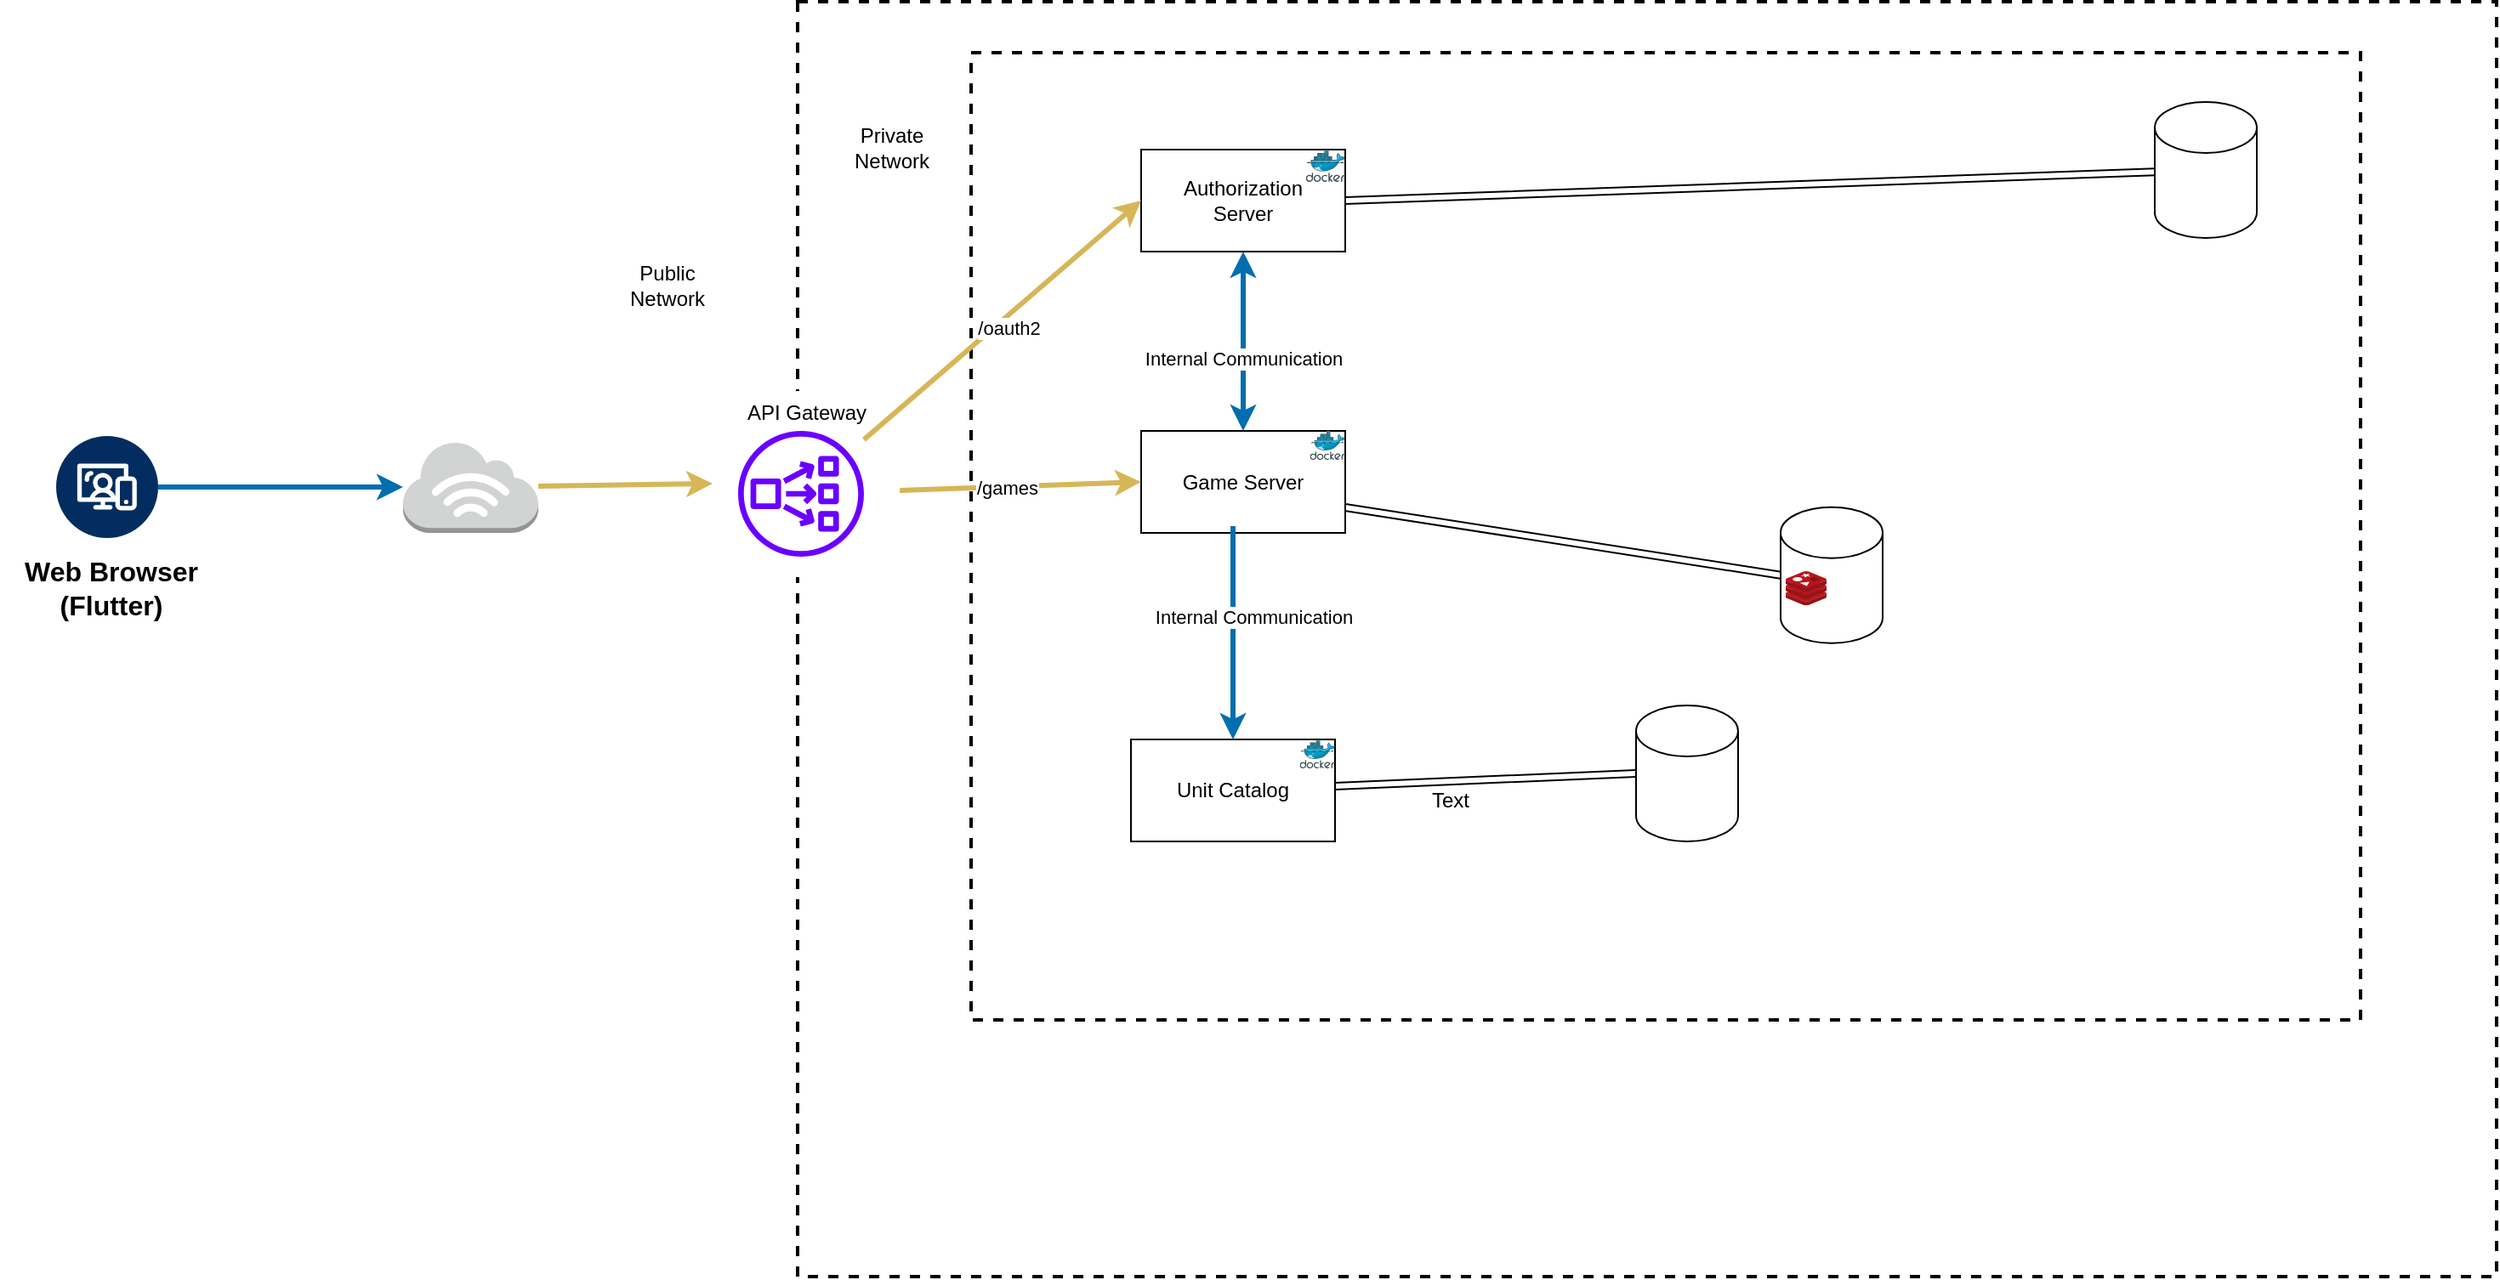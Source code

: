 <mxfile version="24.7.17" pages="2">
  <diagram id="J-hNA5ClU3yTLYx-0fgb" name="Main">
    <mxGraphModel grid="0" page="0" gridSize="10" guides="1" tooltips="1" connect="1" arrows="1" fold="1" pageScale="1" pageWidth="827" pageHeight="1169" math="0" shadow="0">
      <root>
        <mxCell id="0" />
        <mxCell id="1" parent="0" />
        <mxCell id="76" value="" style="rounded=0;whiteSpace=wrap;html=1;fontStyle=1;fillColor=none;strokeWidth=2;dashed=1;" vertex="1" parent="1">
          <mxGeometry x="-270" y="4" width="999" height="750" as="geometry" />
        </mxCell>
        <mxCell id="17" value="" style="rounded=0;whiteSpace=wrap;html=1;fontStyle=1;fillColor=none;strokeWidth=2;dashed=1;" vertex="1" parent="1">
          <mxGeometry x="-168" y="34" width="817" height="569" as="geometry" />
        </mxCell>
        <mxCell id="69" style="edgeStyle=none;shape=link;html=1;entryX=0;entryY=0.5;entryDx=0;entryDy=0;entryPerimeter=0;startArrow=none;startFill=0;endArrow=none;endFill=0;strokeWidth=1;" edge="1" parent="1" source="d738XlTdwprXOFkGH0N7-119" target="8">
          <mxGeometry relative="1" as="geometry">
            <mxPoint x="407" y="355" as="sourcePoint" />
          </mxGeometry>
        </mxCell>
        <mxCell id="24" style="edgeStyle=none;html=1;exitX=0.5;exitY=0;exitDx=0;exitDy=0;entryX=0.5;entryY=1;entryDx=0;entryDy=0;startArrow=classic;startFill=1;fillColor=#1ba1e2;strokeColor=#006EAF;strokeWidth=3;" edge="1" parent="1" source="3" target="5">
          <mxGeometry relative="1" as="geometry" />
        </mxCell>
        <mxCell id="33" value="Internal Communication" style="edgeLabel;html=1;align=center;verticalAlign=middle;resizable=0;points=[];" vertex="1" connectable="0" parent="24">
          <mxGeometry x="0.109" relative="1" as="geometry">
            <mxPoint y="16" as="offset" />
          </mxGeometry>
        </mxCell>
        <mxCell id="68" style="edgeStyle=none;html=1;exitX=1;exitY=0.75;exitDx=0;exitDy=0;entryX=0;entryY=0.5;entryDx=0;entryDy=0;entryPerimeter=0;startArrow=none;startFill=0;endArrow=none;endFill=0;strokeWidth=1;shape=link;" edge="1" parent="1" source="3" target="6">
          <mxGeometry relative="1" as="geometry" />
        </mxCell>
        <mxCell id="3" value="Game Server" style="rounded=0;whiteSpace=wrap;html=1;" vertex="1" parent="1">
          <mxGeometry x="-68" y="256.5" width="120" height="60" as="geometry" />
        </mxCell>
        <mxCell id="70" style="edgeStyle=none;shape=link;html=1;startArrow=none;startFill=0;endArrow=none;endFill=0;strokeWidth=1;exitX=1;exitY=0.5;exitDx=0;exitDy=0;" edge="1" parent="1" source="5" target="PTKhjzdNsEJbeDV4qP9A-119">
          <mxGeometry relative="1" as="geometry">
            <mxPoint x="44" y="134" as="sourcePoint" />
            <mxPoint x="225" y="124.261" as="targetPoint" />
          </mxGeometry>
        </mxCell>
        <mxCell id="5" value="Authorization&lt;br&gt;Server" style="rounded=0;whiteSpace=wrap;html=1;" vertex="1" parent="1">
          <mxGeometry x="-68.0" y="91" width="120" height="60" as="geometry" />
        </mxCell>
        <mxCell id="6" value="" style="shape=cylinder3;whiteSpace=wrap;html=1;boundedLbl=1;backgroundOutline=1;size=15;" vertex="1" parent="1">
          <mxGeometry x="308" y="301.36" width="60" height="80" as="geometry" />
        </mxCell>
        <mxCell id="8" value="" style="shape=cylinder3;whiteSpace=wrap;html=1;boundedLbl=1;backgroundOutline=1;size=15;" vertex="1" parent="1">
          <mxGeometry x="223" y="418" width="60" height="80" as="geometry" />
        </mxCell>
        <mxCell id="60" style="edgeStyle=none;html=1;entryX=0;entryY=0.5;entryDx=0;entryDy=0;startArrow=none;startFill=0;endArrow=classic;endFill=1;strokeWidth=3;fillColor=#fff2cc;strokeColor=#d6b656;" edge="1" parent="1" source="72" target="3">
          <mxGeometry relative="1" as="geometry">
            <mxPoint x="-200" y="280" as="sourcePoint" />
          </mxGeometry>
        </mxCell>
        <mxCell id="117" value="/games" style="edgeLabel;html=1;align=center;verticalAlign=middle;resizable=0;points=[];" vertex="1" connectable="0" parent="60">
          <mxGeometry x="-0.073" y="-1" relative="1" as="geometry">
            <mxPoint x="8" y="-1" as="offset" />
          </mxGeometry>
        </mxCell>
        <mxCell id="53" value="" style="shape=image;verticalLabelPosition=bottom;labelBackgroundColor=#ffffff;verticalAlign=top;aspect=fixed;imageAspect=0;image=https://upload.wikimedia.org/wikipedia/commons/thumb/2/29/Postgresql_elephant.svg/1200px-Postgresql_elephant.svg.png;" vertex="1" parent="1">
          <mxGeometry x="238.47" y="460" width="29.07" height="30" as="geometry" />
        </mxCell>
        <mxCell id="64" style="edgeStyle=none;html=1;entryX=0;entryY=0.5;entryDx=0;entryDy=0;startArrow=none;startFill=0;endArrow=classic;endFill=1;strokeWidth=3;fillColor=#fff2cc;strokeColor=#d6b656;" edge="1" parent="1" source="62" target="73">
          <mxGeometry relative="1" as="geometry">
            <mxPoint x="-320" y="280" as="targetPoint" />
          </mxGeometry>
        </mxCell>
        <mxCell id="62" value="" style="outlineConnect=0;dashed=0;verticalLabelPosition=bottom;verticalAlign=top;align=center;html=1;shape=mxgraph.aws3.internet_3;fillColor=#D2D3D3;gradientColor=none;strokeColor=#B266FF;strokeWidth=2;" vertex="1" parent="1">
          <mxGeometry x="-502" y="262.5" width="79.5" height="54" as="geometry" />
        </mxCell>
        <mxCell id="73" value="" style="ellipse;whiteSpace=wrap;html=1;aspect=fixed;strokeWidth=0;strokeColor=none;" vertex="1" parent="1">
          <mxGeometry x="-320" y="232.5" width="110" height="110" as="geometry" />
        </mxCell>
        <mxCell id="72" value="" style="outlineConnect=0;dashed=0;verticalLabelPosition=bottom;verticalAlign=top;align=center;html=1;fontSize=12;fontStyle=0;aspect=fixed;pointerEvents=1;shape=mxgraph.aws4.network_load_balancer;fillColor=#6a00ff;strokeColor=#3700CC;fontColor=#ffffff;" vertex="1" parent="1">
          <mxGeometry x="-305" y="256.5" width="74" height="74" as="geometry" />
        </mxCell>
        <mxCell id="74" value="Public &lt;br&gt;Network" style="text;html=1;align=center;verticalAlign=middle;resizable=0;points=[];autosize=1;strokeColor=none;" vertex="1" parent="1">
          <mxGeometry x="-374" y="155" width="54" height="32" as="geometry" />
        </mxCell>
        <mxCell id="75" value="Private&lt;br&gt;Network" style="text;html=1;align=center;verticalAlign=middle;resizable=0;points=[];autosize=1;strokeColor=none;" vertex="1" parent="1">
          <mxGeometry x="-242" y="74" width="54" height="32" as="geometry" />
        </mxCell>
        <mxCell id="92" value="" style="aspect=fixed;html=1;points=[];align=center;image;fontSize=12;image=img/lib/mscae/Docker.svg;strokeColor=#000000;strokeWidth=0;fillColor=none;" vertex="1" parent="1">
          <mxGeometry x="28.88" y="91" width="23.12" height="18.96" as="geometry" />
        </mxCell>
        <mxCell id="93" value="" style="aspect=fixed;html=1;points=[];align=center;image;fontSize=12;image=img/lib/mscae/Docker.svg;strokeColor=#000000;strokeWidth=0;fillColor=none;" vertex="1" parent="1">
          <mxGeometry x="31.27" y="256.5" width="20.73" height="17" as="geometry" />
        </mxCell>
        <mxCell id="110" value="&lt;div&gt;API Gateway&lt;/div&gt;" style="text;html=1;align=center;verticalAlign=middle;resizable=0;points=[];autosize=1;strokeColor=none;" vertex="1" parent="1">
          <mxGeometry x="-308.5" y="232.5" width="86" height="26" as="geometry" />
        </mxCell>
        <mxCell id="PTKhjzdNsEJbeDV4qP9A-119" value="" style="shape=cylinder3;whiteSpace=wrap;html=1;boundedLbl=1;backgroundOutline=1;size=15;" vertex="1" parent="1">
          <mxGeometry x="528" y="63" width="60" height="80" as="geometry" />
        </mxCell>
        <mxCell id="PTKhjzdNsEJbeDV4qP9A-120" value="" style="shape=image;verticalLabelPosition=bottom;labelBackgroundColor=#ffffff;verticalAlign=top;aspect=fixed;imageAspect=0;image=https://upload.wikimedia.org/wikipedia/commons/thumb/2/29/Postgresql_elephant.svg/1200px-Postgresql_elephant.svg.png;" vertex="1" parent="1">
          <mxGeometry x="543.47" y="100.0" width="29.07" height="30" as="geometry" />
        </mxCell>
        <mxCell id="d738XlTdwprXOFkGH0N7-117" value="" style="image;sketch=0;aspect=fixed;html=1;points=[];align=center;fontSize=12;image=img/lib/mscae/Cache_Redis_Product.svg;" vertex="1" parent="1">
          <mxGeometry x="311" y="339" width="24" height="20.16" as="geometry" />
        </mxCell>
        <mxCell id="d738XlTdwprXOFkGH0N7-118" value="" style="shape=image;verticalLabelPosition=bottom;labelBackgroundColor=#ffffff;verticalAlign=top;aspect=fixed;imageAspect=0;image=https://upload.wikimedia.org/wikipedia/commons/thumb/2/29/Postgresql_elephant.svg/1200px-Postgresql_elephant.svg.png;" vertex="1" parent="1">
          <mxGeometry x="341" y="339" width="24" height="24.77" as="geometry" />
        </mxCell>
        <mxCell id="d738XlTdwprXOFkGH0N7-119" value="Unit Catalog" style="rounded=0;whiteSpace=wrap;html=1;" vertex="1" parent="1">
          <mxGeometry x="-74" y="438" width="120" height="60" as="geometry" />
        </mxCell>
        <mxCell id="d738XlTdwprXOFkGH0N7-122" style="edgeStyle=none;html=1;exitX=0.45;exitY=0.933;exitDx=0;exitDy=0;fillColor=#1ba1e2;strokeColor=#006EAF;strokeWidth=3;exitPerimeter=0;" edge="1" parent="1" source="3" target="d738XlTdwprXOFkGH0N7-119">
          <mxGeometry relative="1" as="geometry">
            <mxPoint x="241" y="538" as="targetPoint" />
            <mxPoint x="33" y="435" as="sourcePoint" />
          </mxGeometry>
        </mxCell>
        <mxCell id="d738XlTdwprXOFkGH0N7-123" value="Internal Communication" style="edgeLabel;html=1;align=center;verticalAlign=middle;resizable=0;points=[];" connectable="0" vertex="1" parent="d738XlTdwprXOFkGH0N7-122">
          <mxGeometry x="0.052" y="-2" relative="1" as="geometry">
            <mxPoint x="14" y="-13" as="offset" />
          </mxGeometry>
        </mxCell>
        <mxCell id="d738XlTdwprXOFkGH0N7-124" value="" style="aspect=fixed;html=1;points=[];align=center;image;fontSize=12;image=img/lib/mscae/Docker.svg;strokeColor=#000000;strokeWidth=0;fillColor=none;direction=east;" vertex="1" parent="1">
          <mxGeometry x="25.27" y="438" width="20.73" height="17" as="geometry" />
        </mxCell>
        <mxCell id="d738XlTdwprXOFkGH0N7-134" value="" style="verticalLabelPosition=bottom;aspect=fixed;html=1;shape=mxgraph.salesforce.web2;" vertex="1" parent="1">
          <mxGeometry x="-706" y="259.5" width="60" height="60" as="geometry" />
        </mxCell>
        <mxCell id="d738XlTdwprXOFkGH0N7-135" value="Text" style="text;html=1;align=center;verticalAlign=middle;whiteSpace=wrap;rounded=0;" vertex="1" parent="1">
          <mxGeometry x="84" y="459" width="60" height="30" as="geometry" />
        </mxCell>
        <mxCell id="d738XlTdwprXOFkGH0N7-136" value="&lt;b&gt;&lt;font style=&quot;font-size: 16px;&quot;&gt;Web Browser (Flutter)&lt;/font&gt;&lt;/b&gt;" style="text;html=1;align=center;verticalAlign=middle;whiteSpace=wrap;rounded=0;" vertex="1" parent="1">
          <mxGeometry x="-739" y="317.36" width="131" height="64" as="geometry" />
        </mxCell>
        <mxCell id="d738XlTdwprXOFkGH0N7-137" value="" style="endArrow=classic;html=1;rounded=0;fillColor=#1ba1e2;strokeColor=#006EAF;strokeWidth=3;" edge="1" parent="1" source="d738XlTdwprXOFkGH0N7-134" target="62">
          <mxGeometry width="50" height="50" relative="1" as="geometry">
            <mxPoint x="-645" y="183" as="sourcePoint" />
            <mxPoint x="139" y="449" as="targetPoint" />
          </mxGeometry>
        </mxCell>
        <mxCell id="r5TQpHQR0o3Bnl3Xj_hs-118" style="edgeStyle=none;html=1;entryX=0;entryY=0.5;entryDx=0;entryDy=0;startArrow=none;startFill=0;endArrow=classic;endFill=1;strokeWidth=3;fillColor=#fff2cc;strokeColor=#d6b656;" edge="1" parent="1" source="72" target="5">
          <mxGeometry relative="1" as="geometry">
            <mxPoint x="-226" y="223" as="sourcePoint" />
            <mxPoint x="-63" y="218" as="targetPoint" />
          </mxGeometry>
        </mxCell>
        <mxCell id="r5TQpHQR0o3Bnl3Xj_hs-119" value="/oauth2" style="edgeLabel;html=1;align=center;verticalAlign=middle;resizable=0;points=[];" connectable="0" vertex="1" parent="r5TQpHQR0o3Bnl3Xj_hs-118">
          <mxGeometry x="-0.073" y="-1" relative="1" as="geometry">
            <mxPoint x="8" y="-1" as="offset" />
          </mxGeometry>
        </mxCell>
      </root>
    </mxGraphModel>
  </diagram>
  <diagram id="4BMdVCB4eWE25W27CFtz" name="Api Gateway">
    <mxGraphModel dx="2536" dy="864" grid="0" gridSize="10" guides="1" tooltips="1" connect="1" arrows="1" fold="1" page="0" pageScale="1" pageWidth="827" pageHeight="1169" math="0" shadow="0">
      <root>
        <mxCell id="VvIa1sczMv5pocf-aeUb-0" />
        <mxCell id="VvIa1sczMv5pocf-aeUb-1" parent="VvIa1sczMv5pocf-aeUb-0" />
        <mxCell id="sqeSvVJFWsEA9AuavhHC-20" value="Fraud" style="rounded=0;whiteSpace=wrap;html=1;" parent="VvIa1sczMv5pocf-aeUb-1" vertex="1">
          <mxGeometry x="50" y="66" width="120" height="60" as="geometry" />
        </mxCell>
        <mxCell id="sqeSvVJFWsEA9AuavhHC-1" style="edgeStyle=none;html=1;exitX=0.5;exitY=0;exitDx=0;exitDy=0;entryX=0.5;entryY=1;entryDx=0;entryDy=0;startArrow=classic;startFill=1;fillColor=#1ba1e2;strokeColor=#006EAF;strokeWidth=3;" parent="VvIa1sczMv5pocf-aeUb-1" source="sqeSvVJFWsEA9AuavhHC-4" target="sqeSvVJFWsEA9AuavhHC-6" edge="1">
          <mxGeometry relative="1" as="geometry" />
        </mxCell>
        <mxCell id="sqeSvVJFWsEA9AuavhHC-2" value="Internal communication" style="edgeLabel;html=1;align=center;verticalAlign=middle;resizable=0;points=[];" parent="sqeSvVJFWsEA9AuavhHC-1" vertex="1" connectable="0">
          <mxGeometry x="0.109" relative="1" as="geometry">
            <mxPoint y="16" as="offset" />
          </mxGeometry>
        </mxCell>
        <mxCell id="sqeSvVJFWsEA9AuavhHC-3" style="edgeStyle=none;html=1;exitX=1;exitY=0.75;exitDx=0;exitDy=0;entryX=0;entryY=0.5;entryDx=0;entryDy=0;entryPerimeter=0;startArrow=none;startFill=0;endArrow=none;endFill=0;strokeWidth=1;shape=link;" parent="VvIa1sczMv5pocf-aeUb-1" source="sqeSvVJFWsEA9AuavhHC-4" target="sqeSvVJFWsEA9AuavhHC-7" edge="1">
          <mxGeometry relative="1" as="geometry" />
        </mxCell>
        <mxCell id="sqeSvVJFWsEA9AuavhHC-4" value="Customer" style="rounded=0;whiteSpace=wrap;html=1;" parent="VvIa1sczMv5pocf-aeUb-1" vertex="1">
          <mxGeometry x="20" y="390" width="120" height="60" as="geometry" />
        </mxCell>
        <mxCell id="sqeSvVJFWsEA9AuavhHC-5" style="edgeStyle=none;shape=link;html=1;exitX=1;exitY=0.5;exitDx=0;exitDy=0;startArrow=none;startFill=0;endArrow=none;endFill=0;strokeWidth=1;" parent="VvIa1sczMv5pocf-aeUb-1" source="sqeSvVJFWsEA9AuavhHC-20" target="sqeSvVJFWsEA9AuavhHC-8" edge="1">
          <mxGeometry relative="1" as="geometry" />
        </mxCell>
        <mxCell id="sqeSvVJFWsEA9AuavhHC-7" value="" style="shape=cylinder3;whiteSpace=wrap;html=1;boundedLbl=1;backgroundOutline=1;size=15;" parent="VvIa1sczMv5pocf-aeUb-1" vertex="1">
          <mxGeometry x="232" y="395" width="60" height="80" as="geometry" />
        </mxCell>
        <mxCell id="sqeSvVJFWsEA9AuavhHC-8" value="" style="shape=cylinder3;whiteSpace=wrap;html=1;boundedLbl=1;backgroundOutline=1;size=15;" parent="VvIa1sczMv5pocf-aeUb-1" vertex="1">
          <mxGeometry x="245" y="56" width="60" height="80" as="geometry" />
        </mxCell>
        <mxCell id="sqeSvVJFWsEA9AuavhHC-9" style="edgeStyle=none;html=1;entryX=0;entryY=0.5;entryDx=0;entryDy=0;startArrow=none;startFill=0;endArrow=classic;endFill=1;strokeWidth=3;fillColor=#fff2cc;strokeColor=#d6b656;" parent="VvIa1sczMv5pocf-aeUb-1" target="sqeSvVJFWsEA9AuavhHC-6" edge="1">
          <mxGeometry relative="1" as="geometry">
            <mxPoint x="-178" y="286" as="sourcePoint" />
          </mxGeometry>
        </mxCell>
        <mxCell id="sqeSvVJFWsEA9AuavhHC-10" value="/fraud" style="edgeLabel;html=1;align=center;verticalAlign=middle;resizable=0;points=[];" parent="sqeSvVJFWsEA9AuavhHC-9" vertex="1" connectable="0">
          <mxGeometry x="-0.022" y="4" relative="1" as="geometry">
            <mxPoint x="-30" y="27" as="offset" />
          </mxGeometry>
        </mxCell>
        <mxCell id="sqeSvVJFWsEA9AuavhHC-11" style="edgeStyle=none;html=1;entryX=0;entryY=0.5;entryDx=0;entryDy=0;startArrow=none;startFill=0;endArrow=classic;endFill=1;strokeWidth=3;fillColor=#fff2cc;strokeColor=#d6b656;" parent="VvIa1sczMv5pocf-aeUb-1" target="sqeSvVJFWsEA9AuavhHC-4" edge="1">
          <mxGeometry relative="1" as="geometry">
            <mxPoint x="-178" y="289" as="sourcePoint" />
          </mxGeometry>
        </mxCell>
        <mxCell id="sqeSvVJFWsEA9AuavhHC-12" value="/customer" style="edgeLabel;html=1;align=center;verticalAlign=middle;resizable=0;points=[];" parent="sqeSvVJFWsEA9AuavhHC-11" vertex="1" connectable="0">
          <mxGeometry x="-0.073" y="-1" relative="1" as="geometry">
            <mxPoint x="-29" y="-22" as="offset" />
          </mxGeometry>
        </mxCell>
        <mxCell id="sqeSvVJFWsEA9AuavhHC-13" value="" style="outlineConnect=0;dashed=0;verticalLabelPosition=bottom;verticalAlign=top;align=center;html=1;shape=mxgraph.aws3.internet_3;fillColor=#D2D3D3;gradientColor=none;strokeColor=#B266FF;strokeWidth=2;" parent="VvIa1sczMv5pocf-aeUb-1" vertex="1">
          <mxGeometry x="-412" y="250" width="79.5" height="54" as="geometry" />
        </mxCell>
        <mxCell id="sqeSvVJFWsEA9AuavhHC-14" value="" style="outlineConnect=0;dashed=0;verticalLabelPosition=bottom;verticalAlign=top;align=center;html=1;fontSize=12;fontStyle=0;aspect=fixed;pointerEvents=1;shape=mxgraph.aws4.network_load_balancer;fillColor=#6a00ff;strokeColor=#3700CC;fontColor=#ffffff;" parent="VvIa1sczMv5pocf-aeUb-1" vertex="1">
          <mxGeometry x="-252" y="250" width="74" height="74" as="geometry" />
        </mxCell>
        <mxCell id="sqeSvVJFWsEA9AuavhHC-18" value="Fraud" style="rounded=0;whiteSpace=wrap;html=1;" parent="VvIa1sczMv5pocf-aeUb-1" vertex="1">
          <mxGeometry x="36" y="88" width="120" height="60" as="geometry" />
        </mxCell>
        <mxCell id="sqeSvVJFWsEA9AuavhHC-19" value="" style="group" parent="VvIa1sczMv5pocf-aeUb-1" vertex="1" connectable="0">
          <mxGeometry x="20" y="110" width="120" height="60" as="geometry" />
        </mxCell>
        <mxCell id="sqeSvVJFWsEA9AuavhHC-6" value="Fraud" style="rounded=0;whiteSpace=wrap;html=1;" parent="sqeSvVJFWsEA9AuavhHC-19" vertex="1">
          <mxGeometry width="120" height="60" as="geometry" />
        </mxCell>
        <mxCell id="sqeSvVJFWsEA9AuavhHC-15" value="" style="aspect=fixed;html=1;points=[];align=center;image;fontSize=12;image=img/lib/mscae/Docker.svg;strokeColor=#000000;strokeWidth=0;fillColor=none;" parent="sqeSvVJFWsEA9AuavhHC-19" vertex="1">
          <mxGeometry x="87.1" y="9.0" width="23.12" height="18.96" as="geometry" />
        </mxCell>
        <mxCell id="sqeSvVJFWsEA9AuavhHC-21" value="Customer" style="rounded=0;whiteSpace=wrap;html=1;" parent="VvIa1sczMv5pocf-aeUb-1" vertex="1">
          <mxGeometry x="36" y="409" width="120" height="60" as="geometry" />
        </mxCell>
        <mxCell id="sqeSvVJFWsEA9AuavhHC-22" value="Customer" style="rounded=0;whiteSpace=wrap;html=1;" parent="VvIa1sczMv5pocf-aeUb-1" vertex="1">
          <mxGeometry x="46" y="427" width="120" height="60" as="geometry" />
        </mxCell>
        <mxCell id="sqeSvVJFWsEA9AuavhHC-16" value="" style="aspect=fixed;html=1;points=[];align=center;image;fontSize=12;image=img/lib/mscae/Docker.svg;strokeColor=#000000;strokeWidth=0;fillColor=none;" parent="VvIa1sczMv5pocf-aeUb-1" vertex="1">
          <mxGeometry x="137.0" y="433" width="20.73" height="17" as="geometry" />
        </mxCell>
        <mxCell id="gZ6arKePF3R_qXDye3f3-0" value="" style="shape=image;verticalLabelPosition=bottom;labelBackgroundColor=#ffffff;verticalAlign=top;aspect=fixed;imageAspect=0;image=https://upload.wikimedia.org/wikipedia/commons/thumb/2/29/Postgresql_elephant.svg/1200px-Postgresql_elephant.svg.png;" parent="VvIa1sczMv5pocf-aeUb-1" vertex="1">
          <mxGeometry x="247.46" y="435" width="29.07" height="30" as="geometry" />
        </mxCell>
        <mxCell id="gZ6arKePF3R_qXDye3f3-1" value="" style="shape=image;verticalLabelPosition=bottom;labelBackgroundColor=#ffffff;verticalAlign=top;aspect=fixed;imageAspect=0;image=https://upload.wikimedia.org/wikipedia/commons/thumb/2/29/Postgresql_elephant.svg/1200px-Postgresql_elephant.svg.png;" parent="VvIa1sczMv5pocf-aeUb-1" vertex="1">
          <mxGeometry x="260.46" y="96" width="29.07" height="30" as="geometry" />
        </mxCell>
        <mxCell id="gZ6arKePF3R_qXDye3f3-2" style="edgeStyle=none;html=1;startArrow=none;startFill=0;endArrow=classic;endFill=1;strokeWidth=3;fillColor=#fff2cc;strokeColor=#d6b656;" parent="VvIa1sczMv5pocf-aeUb-1" edge="1">
          <mxGeometry relative="1" as="geometry">
            <mxPoint x="-320" y="286.66" as="sourcePoint" />
            <mxPoint x="-258" y="286.66" as="targetPoint" />
          </mxGeometry>
        </mxCell>
        <mxCell id="8TkGhMzJDVNN6pFFRsk9-0" value="" style="rounded=0;whiteSpace=wrap;html=1;fontStyle=1;fillColor=none;strokeWidth=2;dashed=1;" parent="VvIa1sczMv5pocf-aeUb-1" vertex="1">
          <mxGeometry x="-60" y="35" width="595" height="480" as="geometry" />
        </mxCell>
        <mxCell id="8TkGhMzJDVNN6pFFRsk9-1" style="edgeStyle=none;html=1;exitX=0.5;exitY=1;exitDx=0;exitDy=0;startArrow=none;startFill=0;endArrow=none;endFill=0;strokeWidth=1;shape=link;" parent="VvIa1sczMv5pocf-aeUb-1" source="8TkGhMzJDVNN6pFFRsk9-5" target="8TkGhMzJDVNN6pFFRsk9-3" edge="1">
          <mxGeometry relative="1" as="geometry" />
        </mxCell>
        <mxCell id="8TkGhMzJDVNN6pFFRsk9-2" value="Customer" style="rounded=0;whiteSpace=wrap;html=1;" parent="VvIa1sczMv5pocf-aeUb-1" vertex="1">
          <mxGeometry x="312" y="212" width="120" height="60" as="geometry" />
        </mxCell>
        <mxCell id="8TkGhMzJDVNN6pFFRsk9-3" value="" style="shape=cylinder3;whiteSpace=wrap;html=1;boundedLbl=1;backgroundOutline=1;size=15;" parent="VvIa1sczMv5pocf-aeUb-1" vertex="1">
          <mxGeometry x="368" y="370" width="60" height="80" as="geometry" />
        </mxCell>
        <mxCell id="8TkGhMzJDVNN6pFFRsk9-4" value="Customer" style="rounded=0;whiteSpace=wrap;html=1;" parent="VvIa1sczMv5pocf-aeUb-1" vertex="1">
          <mxGeometry x="328" y="231" width="120" height="60" as="geometry" />
        </mxCell>
        <mxCell id="8TkGhMzJDVNN6pFFRsk9-5" value="Notification" style="rounded=0;whiteSpace=wrap;html=1;" parent="VvIa1sczMv5pocf-aeUb-1" vertex="1">
          <mxGeometry x="338" y="249" width="120" height="60" as="geometry" />
        </mxCell>
        <mxCell id="8TkGhMzJDVNN6pFFRsk9-6" value="" style="shape=image;verticalLabelPosition=bottom;labelBackgroundColor=#ffffff;verticalAlign=top;aspect=fixed;imageAspect=0;image=https://upload.wikimedia.org/wikipedia/commons/thumb/2/29/Postgresql_elephant.svg/1200px-Postgresql_elephant.svg.png;" parent="VvIa1sczMv5pocf-aeUb-1" vertex="1">
          <mxGeometry x="383.46" y="413" width="29.07" height="30" as="geometry" />
        </mxCell>
        <mxCell id="8TkGhMzJDVNN6pFFRsk9-7" value="" style="aspect=fixed;html=1;points=[];align=center;image;fontSize=12;image=img/lib/mscae/Docker.svg;strokeColor=#000000;strokeWidth=0;fillColor=none;" parent="VvIa1sczMv5pocf-aeUb-1" vertex="1">
          <mxGeometry x="427.27" y="255" width="20.73" height="17" as="geometry" />
        </mxCell>
        <mxCell id="8TkGhMzJDVNN6pFFRsk9-8" style="edgeStyle=none;html=1;startArrow=classic;startFill=1;fillColor=#1ba1e2;strokeColor=#006EAF;strokeWidth=3;" parent="VvIa1sczMv5pocf-aeUb-1" edge="1">
          <mxGeometry relative="1" as="geometry">
            <mxPoint x="162" y="407" as="sourcePoint" />
            <mxPoint x="315" y="280" as="targetPoint" />
          </mxGeometry>
        </mxCell>
        <mxCell id="8TkGhMzJDVNN6pFFRsk9-9" value="Internal communication" style="edgeLabel;html=1;align=center;verticalAlign=middle;resizable=0;points=[];" parent="8TkGhMzJDVNN6pFFRsk9-8" vertex="1" connectable="0">
          <mxGeometry x="0.109" relative="1" as="geometry">
            <mxPoint x="-8" y="3" as="offset" />
          </mxGeometry>
        </mxCell>
        <mxCell id="8TkGhMzJDVNN6pFFRsk9-10" value="Private Network" style="text;html=1;align=center;verticalAlign=middle;resizable=0;points=[];autosize=1;strokeColor=#6c8ebf;fillColor=#dae8fc;" parent="VvIa1sczMv5pocf-aeUb-1" vertex="1">
          <mxGeometry x="417" y="56" width="95" height="18" as="geometry" />
        </mxCell>
      </root>
    </mxGraphModel>
  </diagram>
</mxfile>
